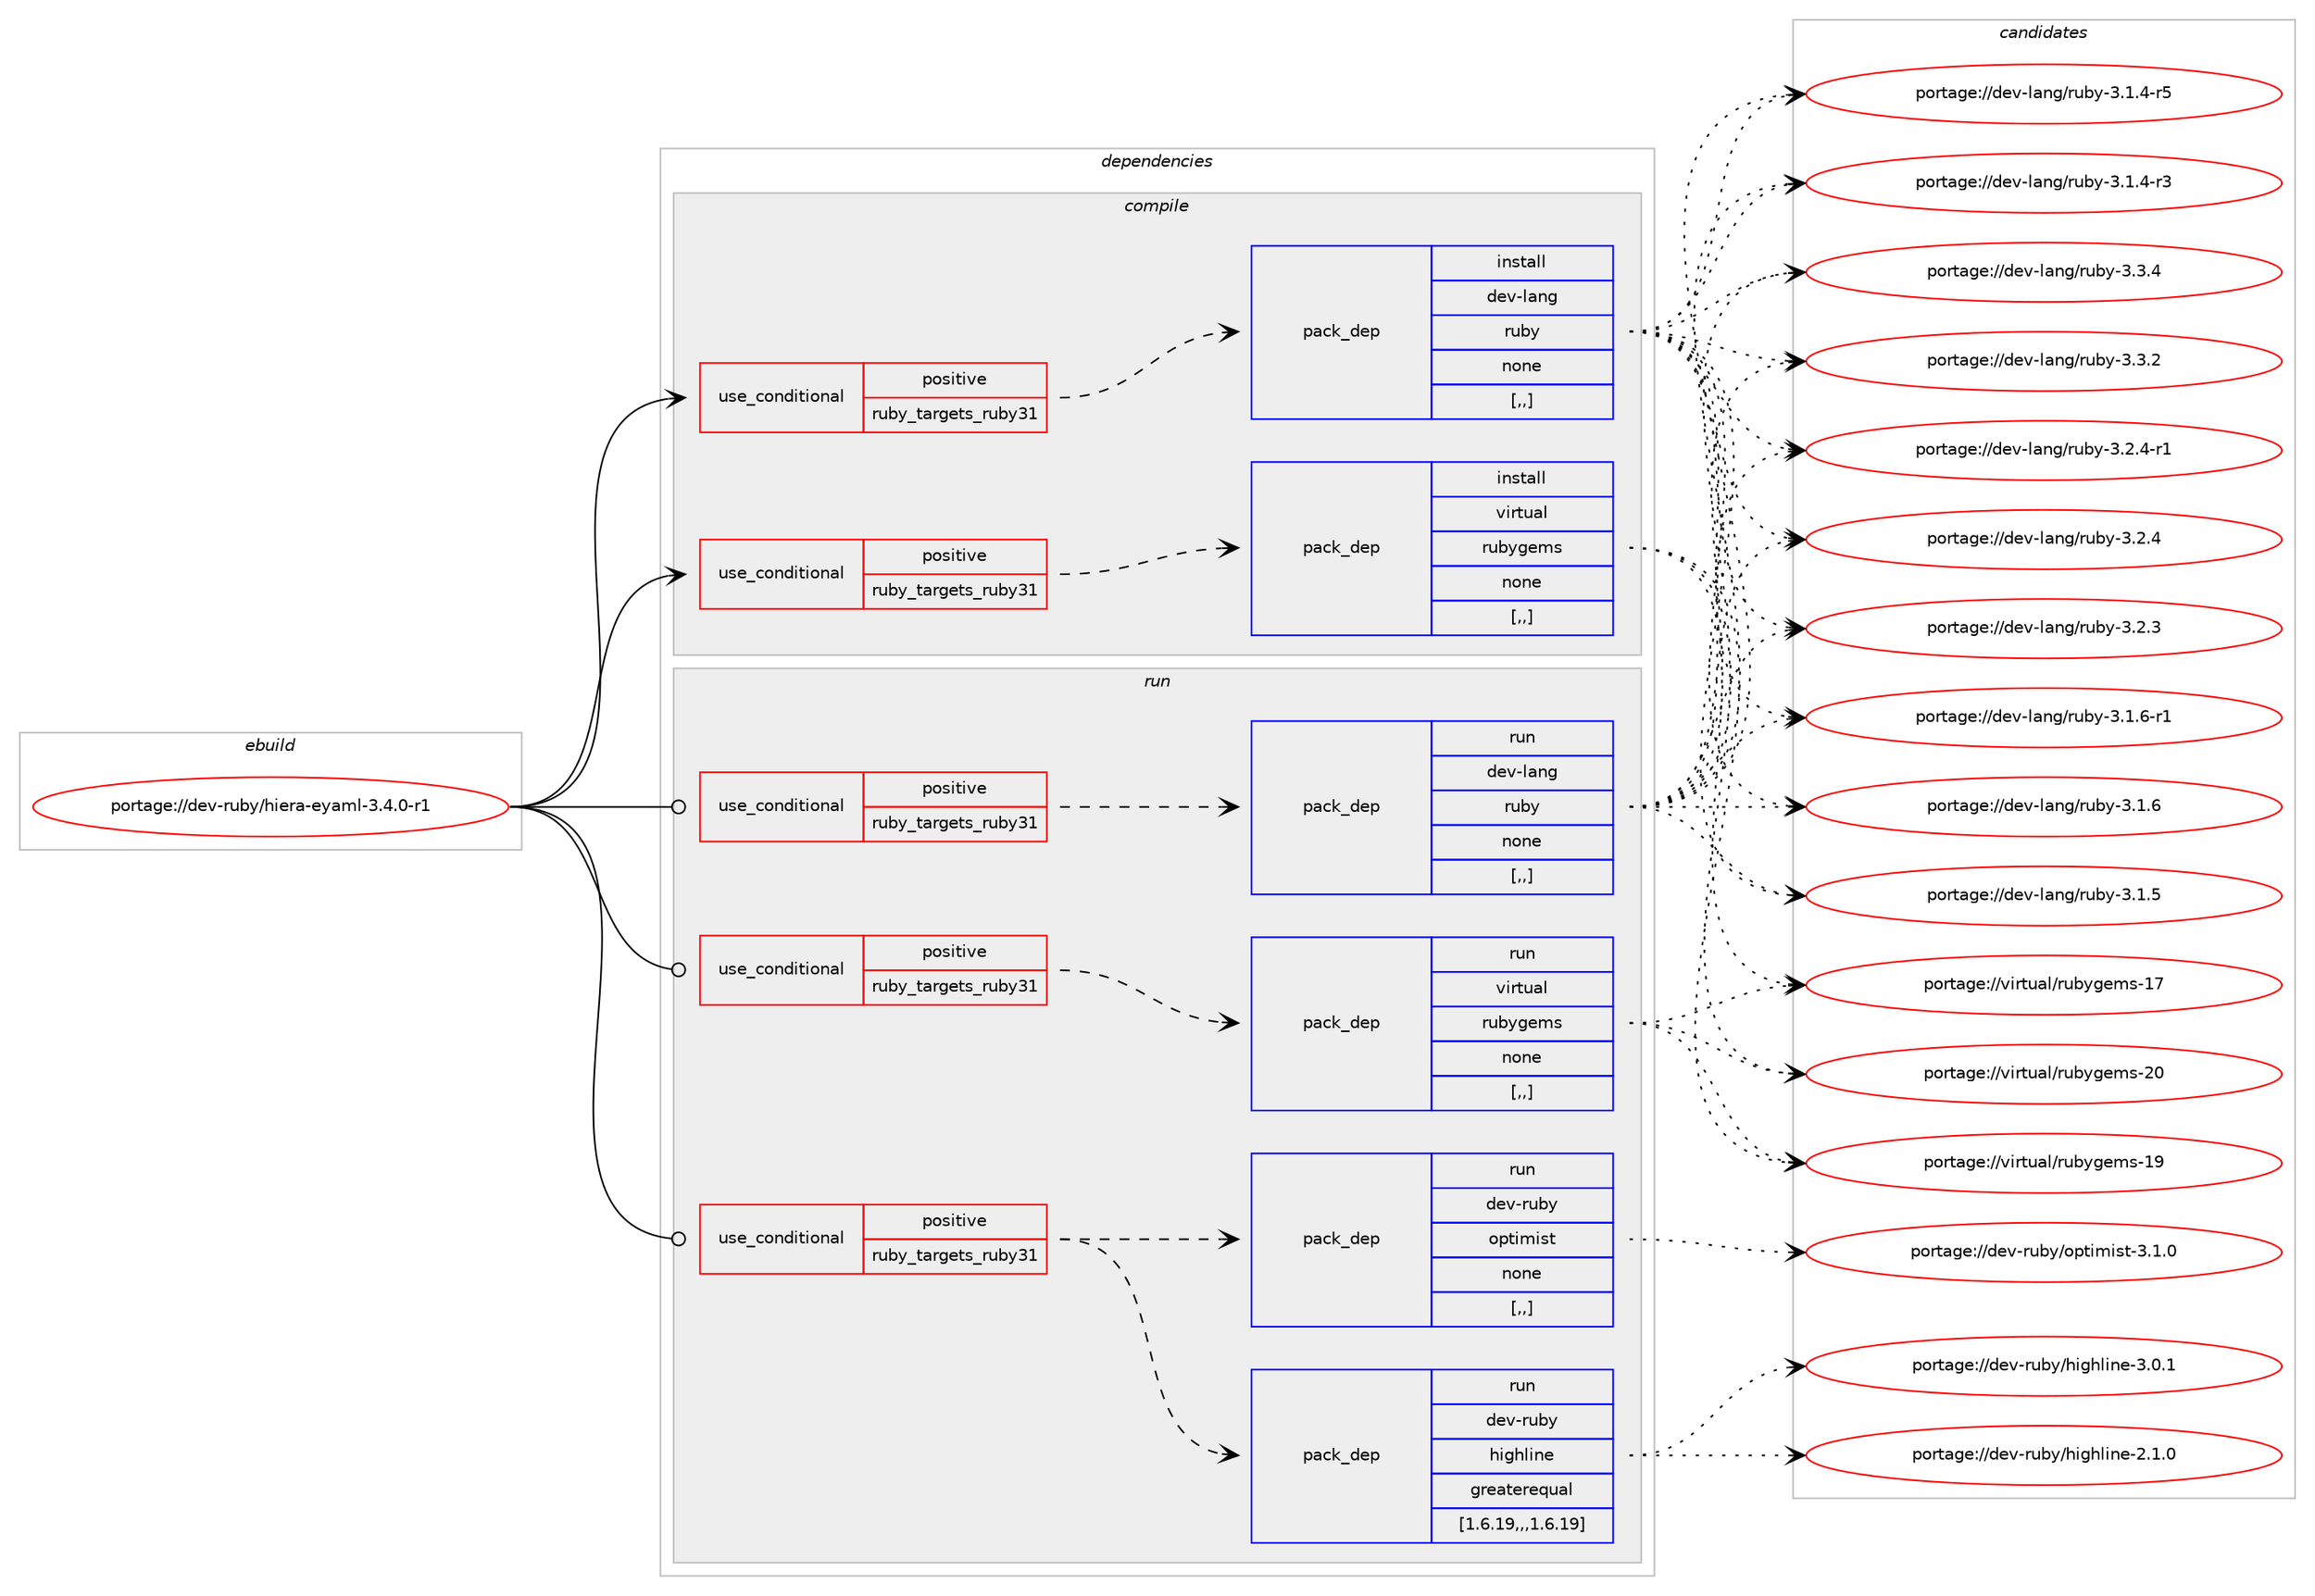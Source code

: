digraph prolog {

# *************
# Graph options
# *************

newrank=true;
concentrate=true;
compound=true;
graph [rankdir=LR,fontname=Helvetica,fontsize=10,ranksep=1.5];#, ranksep=2.5, nodesep=0.2];
edge  [arrowhead=vee];
node  [fontname=Helvetica,fontsize=10];

# **********
# The ebuild
# **********

subgraph cluster_leftcol {
color=gray;
rank=same;
label=<<i>ebuild</i>>;
id [label="portage://dev-ruby/hiera-eyaml-3.4.0-r1", color=red, width=4, href="../dev-ruby/hiera-eyaml-3.4.0-r1.svg"];
}

# ****************
# The dependencies
# ****************

subgraph cluster_midcol {
color=gray;
label=<<i>dependencies</i>>;
subgraph cluster_compile {
fillcolor="#eeeeee";
style=filled;
label=<<i>compile</i>>;
subgraph cond48439 {
dependency185166 [label=<<TABLE BORDER="0" CELLBORDER="1" CELLSPACING="0" CELLPADDING="4"><TR><TD ROWSPAN="3" CELLPADDING="10">use_conditional</TD></TR><TR><TD>positive</TD></TR><TR><TD>ruby_targets_ruby31</TD></TR></TABLE>>, shape=none, color=red];
subgraph pack135407 {
dependency185167 [label=<<TABLE BORDER="0" CELLBORDER="1" CELLSPACING="0" CELLPADDING="4" WIDTH="220"><TR><TD ROWSPAN="6" CELLPADDING="30">pack_dep</TD></TR><TR><TD WIDTH="110">install</TD></TR><TR><TD>dev-lang</TD></TR><TR><TD>ruby</TD></TR><TR><TD>none</TD></TR><TR><TD>[,,]</TD></TR></TABLE>>, shape=none, color=blue];
}
dependency185166:e -> dependency185167:w [weight=20,style="dashed",arrowhead="vee"];
}
id:e -> dependency185166:w [weight=20,style="solid",arrowhead="vee"];
subgraph cond48440 {
dependency185168 [label=<<TABLE BORDER="0" CELLBORDER="1" CELLSPACING="0" CELLPADDING="4"><TR><TD ROWSPAN="3" CELLPADDING="10">use_conditional</TD></TR><TR><TD>positive</TD></TR><TR><TD>ruby_targets_ruby31</TD></TR></TABLE>>, shape=none, color=red];
subgraph pack135408 {
dependency185169 [label=<<TABLE BORDER="0" CELLBORDER="1" CELLSPACING="0" CELLPADDING="4" WIDTH="220"><TR><TD ROWSPAN="6" CELLPADDING="30">pack_dep</TD></TR><TR><TD WIDTH="110">install</TD></TR><TR><TD>virtual</TD></TR><TR><TD>rubygems</TD></TR><TR><TD>none</TD></TR><TR><TD>[,,]</TD></TR></TABLE>>, shape=none, color=blue];
}
dependency185168:e -> dependency185169:w [weight=20,style="dashed",arrowhead="vee"];
}
id:e -> dependency185168:w [weight=20,style="solid",arrowhead="vee"];
}
subgraph cluster_compileandrun {
fillcolor="#eeeeee";
style=filled;
label=<<i>compile and run</i>>;
}
subgraph cluster_run {
fillcolor="#eeeeee";
style=filled;
label=<<i>run</i>>;
subgraph cond48441 {
dependency185170 [label=<<TABLE BORDER="0" CELLBORDER="1" CELLSPACING="0" CELLPADDING="4"><TR><TD ROWSPAN="3" CELLPADDING="10">use_conditional</TD></TR><TR><TD>positive</TD></TR><TR><TD>ruby_targets_ruby31</TD></TR></TABLE>>, shape=none, color=red];
subgraph pack135409 {
dependency185171 [label=<<TABLE BORDER="0" CELLBORDER="1" CELLSPACING="0" CELLPADDING="4" WIDTH="220"><TR><TD ROWSPAN="6" CELLPADDING="30">pack_dep</TD></TR><TR><TD WIDTH="110">run</TD></TR><TR><TD>dev-lang</TD></TR><TR><TD>ruby</TD></TR><TR><TD>none</TD></TR><TR><TD>[,,]</TD></TR></TABLE>>, shape=none, color=blue];
}
dependency185170:e -> dependency185171:w [weight=20,style="dashed",arrowhead="vee"];
}
id:e -> dependency185170:w [weight=20,style="solid",arrowhead="odot"];
subgraph cond48442 {
dependency185172 [label=<<TABLE BORDER="0" CELLBORDER="1" CELLSPACING="0" CELLPADDING="4"><TR><TD ROWSPAN="3" CELLPADDING="10">use_conditional</TD></TR><TR><TD>positive</TD></TR><TR><TD>ruby_targets_ruby31</TD></TR></TABLE>>, shape=none, color=red];
subgraph pack135410 {
dependency185173 [label=<<TABLE BORDER="0" CELLBORDER="1" CELLSPACING="0" CELLPADDING="4" WIDTH="220"><TR><TD ROWSPAN="6" CELLPADDING="30">pack_dep</TD></TR><TR><TD WIDTH="110">run</TD></TR><TR><TD>dev-ruby</TD></TR><TR><TD>highline</TD></TR><TR><TD>greaterequal</TD></TR><TR><TD>[1.6.19,,,1.6.19]</TD></TR></TABLE>>, shape=none, color=blue];
}
dependency185172:e -> dependency185173:w [weight=20,style="dashed",arrowhead="vee"];
subgraph pack135411 {
dependency185174 [label=<<TABLE BORDER="0" CELLBORDER="1" CELLSPACING="0" CELLPADDING="4" WIDTH="220"><TR><TD ROWSPAN="6" CELLPADDING="30">pack_dep</TD></TR><TR><TD WIDTH="110">run</TD></TR><TR><TD>dev-ruby</TD></TR><TR><TD>optimist</TD></TR><TR><TD>none</TD></TR><TR><TD>[,,]</TD></TR></TABLE>>, shape=none, color=blue];
}
dependency185172:e -> dependency185174:w [weight=20,style="dashed",arrowhead="vee"];
}
id:e -> dependency185172:w [weight=20,style="solid",arrowhead="odot"];
subgraph cond48443 {
dependency185175 [label=<<TABLE BORDER="0" CELLBORDER="1" CELLSPACING="0" CELLPADDING="4"><TR><TD ROWSPAN="3" CELLPADDING="10">use_conditional</TD></TR><TR><TD>positive</TD></TR><TR><TD>ruby_targets_ruby31</TD></TR></TABLE>>, shape=none, color=red];
subgraph pack135412 {
dependency185176 [label=<<TABLE BORDER="0" CELLBORDER="1" CELLSPACING="0" CELLPADDING="4" WIDTH="220"><TR><TD ROWSPAN="6" CELLPADDING="30">pack_dep</TD></TR><TR><TD WIDTH="110">run</TD></TR><TR><TD>virtual</TD></TR><TR><TD>rubygems</TD></TR><TR><TD>none</TD></TR><TR><TD>[,,]</TD></TR></TABLE>>, shape=none, color=blue];
}
dependency185175:e -> dependency185176:w [weight=20,style="dashed",arrowhead="vee"];
}
id:e -> dependency185175:w [weight=20,style="solid",arrowhead="odot"];
}
}

# **************
# The candidates
# **************

subgraph cluster_choices {
rank=same;
color=gray;
label=<<i>candidates</i>>;

subgraph choice135407 {
color=black;
nodesep=1;
choice10010111845108971101034711411798121455146514652 [label="portage://dev-lang/ruby-3.3.4", color=red, width=4,href="../dev-lang/ruby-3.3.4.svg"];
choice10010111845108971101034711411798121455146514650 [label="portage://dev-lang/ruby-3.3.2", color=red, width=4,href="../dev-lang/ruby-3.3.2.svg"];
choice100101118451089711010347114117981214551465046524511449 [label="portage://dev-lang/ruby-3.2.4-r1", color=red, width=4,href="../dev-lang/ruby-3.2.4-r1.svg"];
choice10010111845108971101034711411798121455146504652 [label="portage://dev-lang/ruby-3.2.4", color=red, width=4,href="../dev-lang/ruby-3.2.4.svg"];
choice10010111845108971101034711411798121455146504651 [label="portage://dev-lang/ruby-3.2.3", color=red, width=4,href="../dev-lang/ruby-3.2.3.svg"];
choice100101118451089711010347114117981214551464946544511449 [label="portage://dev-lang/ruby-3.1.6-r1", color=red, width=4,href="../dev-lang/ruby-3.1.6-r1.svg"];
choice10010111845108971101034711411798121455146494654 [label="portage://dev-lang/ruby-3.1.6", color=red, width=4,href="../dev-lang/ruby-3.1.6.svg"];
choice10010111845108971101034711411798121455146494653 [label="portage://dev-lang/ruby-3.1.5", color=red, width=4,href="../dev-lang/ruby-3.1.5.svg"];
choice100101118451089711010347114117981214551464946524511453 [label="portage://dev-lang/ruby-3.1.4-r5", color=red, width=4,href="../dev-lang/ruby-3.1.4-r5.svg"];
choice100101118451089711010347114117981214551464946524511451 [label="portage://dev-lang/ruby-3.1.4-r3", color=red, width=4,href="../dev-lang/ruby-3.1.4-r3.svg"];
dependency185167:e -> choice10010111845108971101034711411798121455146514652:w [style=dotted,weight="100"];
dependency185167:e -> choice10010111845108971101034711411798121455146514650:w [style=dotted,weight="100"];
dependency185167:e -> choice100101118451089711010347114117981214551465046524511449:w [style=dotted,weight="100"];
dependency185167:e -> choice10010111845108971101034711411798121455146504652:w [style=dotted,weight="100"];
dependency185167:e -> choice10010111845108971101034711411798121455146504651:w [style=dotted,weight="100"];
dependency185167:e -> choice100101118451089711010347114117981214551464946544511449:w [style=dotted,weight="100"];
dependency185167:e -> choice10010111845108971101034711411798121455146494654:w [style=dotted,weight="100"];
dependency185167:e -> choice10010111845108971101034711411798121455146494653:w [style=dotted,weight="100"];
dependency185167:e -> choice100101118451089711010347114117981214551464946524511453:w [style=dotted,weight="100"];
dependency185167:e -> choice100101118451089711010347114117981214551464946524511451:w [style=dotted,weight="100"];
}
subgraph choice135408 {
color=black;
nodesep=1;
choice118105114116117971084711411798121103101109115455048 [label="portage://virtual/rubygems-20", color=red, width=4,href="../virtual/rubygems-20.svg"];
choice118105114116117971084711411798121103101109115454957 [label="portage://virtual/rubygems-19", color=red, width=4,href="../virtual/rubygems-19.svg"];
choice118105114116117971084711411798121103101109115454955 [label="portage://virtual/rubygems-17", color=red, width=4,href="../virtual/rubygems-17.svg"];
dependency185169:e -> choice118105114116117971084711411798121103101109115455048:w [style=dotted,weight="100"];
dependency185169:e -> choice118105114116117971084711411798121103101109115454957:w [style=dotted,weight="100"];
dependency185169:e -> choice118105114116117971084711411798121103101109115454955:w [style=dotted,weight="100"];
}
subgraph choice135409 {
color=black;
nodesep=1;
choice10010111845108971101034711411798121455146514652 [label="portage://dev-lang/ruby-3.3.4", color=red, width=4,href="../dev-lang/ruby-3.3.4.svg"];
choice10010111845108971101034711411798121455146514650 [label="portage://dev-lang/ruby-3.3.2", color=red, width=4,href="../dev-lang/ruby-3.3.2.svg"];
choice100101118451089711010347114117981214551465046524511449 [label="portage://dev-lang/ruby-3.2.4-r1", color=red, width=4,href="../dev-lang/ruby-3.2.4-r1.svg"];
choice10010111845108971101034711411798121455146504652 [label="portage://dev-lang/ruby-3.2.4", color=red, width=4,href="../dev-lang/ruby-3.2.4.svg"];
choice10010111845108971101034711411798121455146504651 [label="portage://dev-lang/ruby-3.2.3", color=red, width=4,href="../dev-lang/ruby-3.2.3.svg"];
choice100101118451089711010347114117981214551464946544511449 [label="portage://dev-lang/ruby-3.1.6-r1", color=red, width=4,href="../dev-lang/ruby-3.1.6-r1.svg"];
choice10010111845108971101034711411798121455146494654 [label="portage://dev-lang/ruby-3.1.6", color=red, width=4,href="../dev-lang/ruby-3.1.6.svg"];
choice10010111845108971101034711411798121455146494653 [label="portage://dev-lang/ruby-3.1.5", color=red, width=4,href="../dev-lang/ruby-3.1.5.svg"];
choice100101118451089711010347114117981214551464946524511453 [label="portage://dev-lang/ruby-3.1.4-r5", color=red, width=4,href="../dev-lang/ruby-3.1.4-r5.svg"];
choice100101118451089711010347114117981214551464946524511451 [label="portage://dev-lang/ruby-3.1.4-r3", color=red, width=4,href="../dev-lang/ruby-3.1.4-r3.svg"];
dependency185171:e -> choice10010111845108971101034711411798121455146514652:w [style=dotted,weight="100"];
dependency185171:e -> choice10010111845108971101034711411798121455146514650:w [style=dotted,weight="100"];
dependency185171:e -> choice100101118451089711010347114117981214551465046524511449:w [style=dotted,weight="100"];
dependency185171:e -> choice10010111845108971101034711411798121455146504652:w [style=dotted,weight="100"];
dependency185171:e -> choice10010111845108971101034711411798121455146504651:w [style=dotted,weight="100"];
dependency185171:e -> choice100101118451089711010347114117981214551464946544511449:w [style=dotted,weight="100"];
dependency185171:e -> choice10010111845108971101034711411798121455146494654:w [style=dotted,weight="100"];
dependency185171:e -> choice10010111845108971101034711411798121455146494653:w [style=dotted,weight="100"];
dependency185171:e -> choice100101118451089711010347114117981214551464946524511453:w [style=dotted,weight="100"];
dependency185171:e -> choice100101118451089711010347114117981214551464946524511451:w [style=dotted,weight="100"];
}
subgraph choice135410 {
color=black;
nodesep=1;
choice100101118451141179812147104105103104108105110101455146484649 [label="portage://dev-ruby/highline-3.0.1", color=red, width=4,href="../dev-ruby/highline-3.0.1.svg"];
choice100101118451141179812147104105103104108105110101455046494648 [label="portage://dev-ruby/highline-2.1.0", color=red, width=4,href="../dev-ruby/highline-2.1.0.svg"];
dependency185173:e -> choice100101118451141179812147104105103104108105110101455146484649:w [style=dotted,weight="100"];
dependency185173:e -> choice100101118451141179812147104105103104108105110101455046494648:w [style=dotted,weight="100"];
}
subgraph choice135411 {
color=black;
nodesep=1;
choice100101118451141179812147111112116105109105115116455146494648 [label="portage://dev-ruby/optimist-3.1.0", color=red, width=4,href="../dev-ruby/optimist-3.1.0.svg"];
dependency185174:e -> choice100101118451141179812147111112116105109105115116455146494648:w [style=dotted,weight="100"];
}
subgraph choice135412 {
color=black;
nodesep=1;
choice118105114116117971084711411798121103101109115455048 [label="portage://virtual/rubygems-20", color=red, width=4,href="../virtual/rubygems-20.svg"];
choice118105114116117971084711411798121103101109115454957 [label="portage://virtual/rubygems-19", color=red, width=4,href="../virtual/rubygems-19.svg"];
choice118105114116117971084711411798121103101109115454955 [label="portage://virtual/rubygems-17", color=red, width=4,href="../virtual/rubygems-17.svg"];
dependency185176:e -> choice118105114116117971084711411798121103101109115455048:w [style=dotted,weight="100"];
dependency185176:e -> choice118105114116117971084711411798121103101109115454957:w [style=dotted,weight="100"];
dependency185176:e -> choice118105114116117971084711411798121103101109115454955:w [style=dotted,weight="100"];
}
}

}

